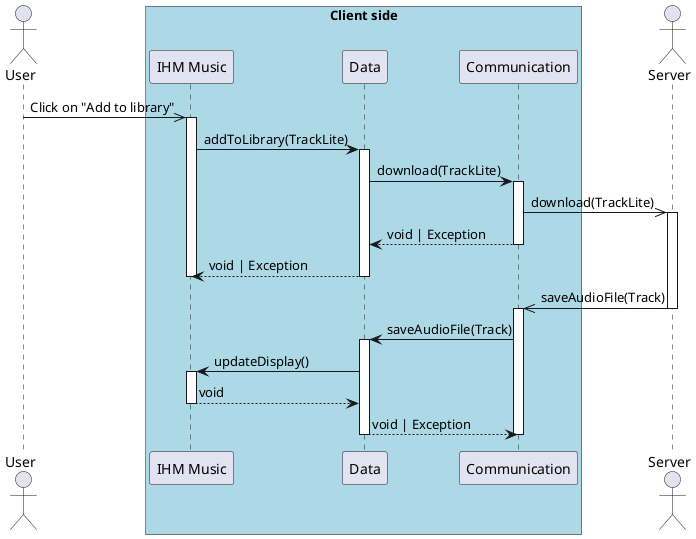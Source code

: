 @startuml 2.2 User add a music to his local library from a distant file (client side)
actor User
box "Client side" #LightBlue
    participant "IHM Music" as IHM
    participant Data
    participant Communication
end box
actor Server

User ->> IHM : Click on "Add to library"
activate IHM

IHM -> Data : addToLibrary(TrackLite)
activate Data

Data -> Communication : download(TrackLite)
activate Communication
Communication ->> Server : download(TrackLite)
activate Server
Communication --> Data : void | Exception
deactivate Communication

Data --> IHM : void | Exception
deactivate Data
deactivate IHM

Server ->> Communication : saveAudioFile(Track)
deactivate Server
activate Communication
Communication -> Data : saveAudioFile(Track)
activate Data

Data -> IHM : updateDisplay()
activate IHM
IHM --> Data : void
deactivate IHM

Data --> Communication : void | Exception
deactivate Data
deactivate Communication

@enduml